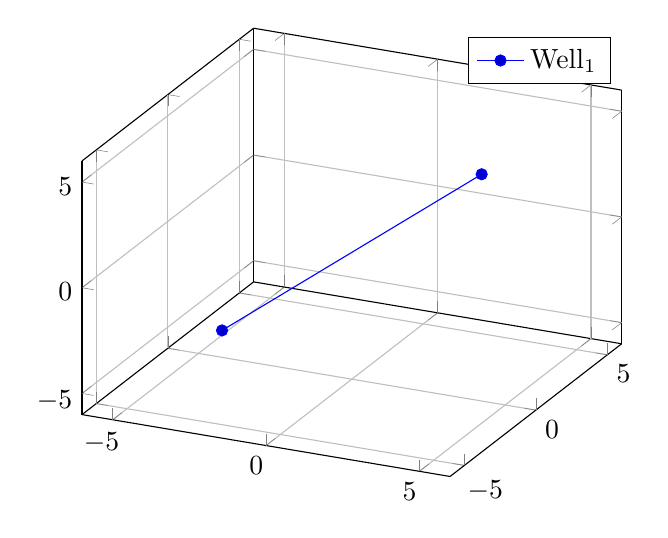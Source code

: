 % -*- root: ../../mainThesis.tex -*-

% -*- root: ../../mainThesis.tex -*-

\begin{tikzpicture}[scale=1]

\begin{axis}[grid=major,
xmin=-6, xmax=6,
ymin=-6, ymax=6,
zmin=-6, zmax=6]
\addplot3 coordinates { (-2.887,-2.887,-2.887) (2.887,2.887,2.887) };
\addlegendentry{$\text{Well}_1$};
\end{axis}


\end{tikzpicture}
